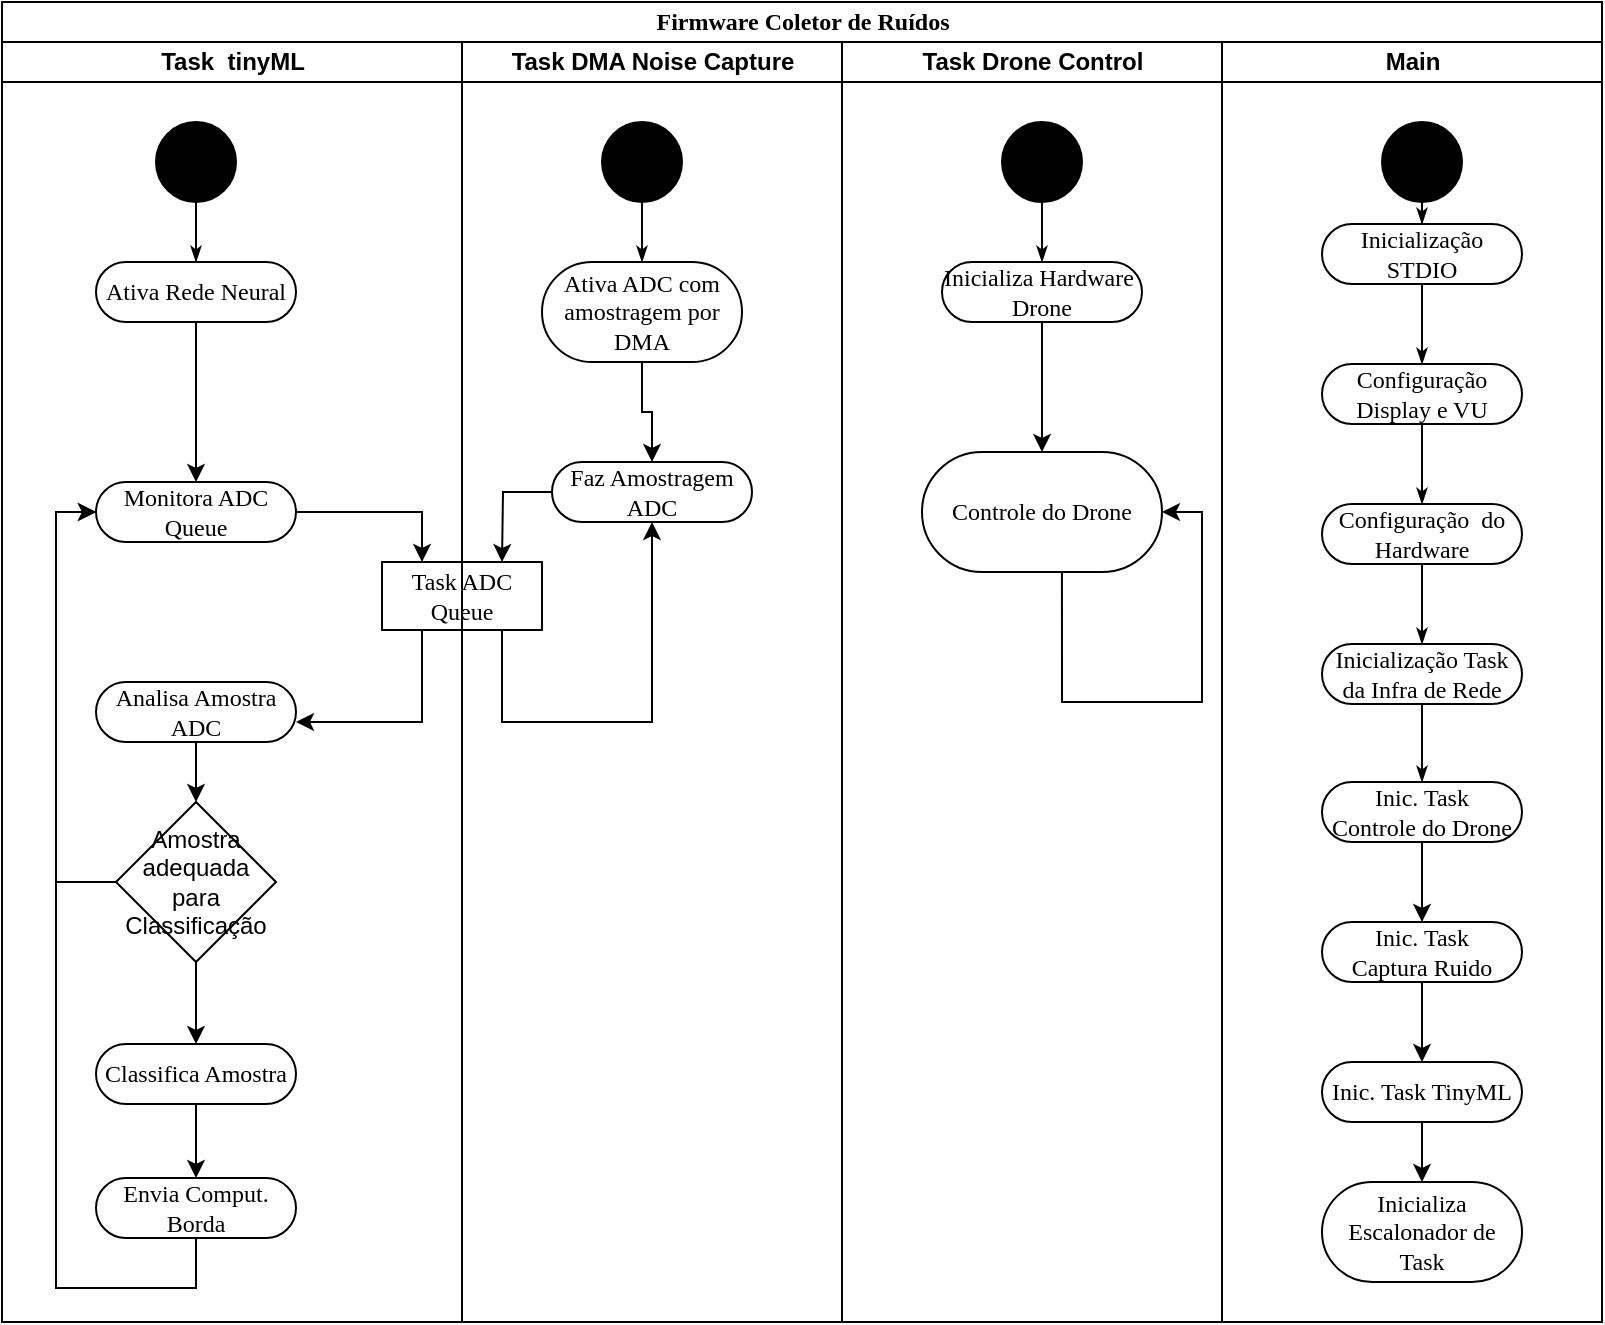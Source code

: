 <mxfile version="26.0.11">
  <diagram name="Page-1" id="0783ab3e-0a74-02c8-0abd-f7b4e66b4bec">
    <mxGraphModel dx="954" dy="583" grid="1" gridSize="10" guides="1" tooltips="1" connect="1" arrows="1" fold="1" page="1" pageScale="1" pageWidth="850" pageHeight="1100" background="none" math="0" shadow="0">
      <root>
        <mxCell id="0" />
        <mxCell id="1" parent="0" />
        <mxCell id="1c1d494c118603dd-1" value="Firmware Coletor de Ruídos" style="swimlane;html=1;childLayout=stackLayout;startSize=20;rounded=0;shadow=0;comic=0;labelBackgroundColor=none;strokeWidth=1;fontFamily=Verdana;fontSize=12;align=center;" parent="1" vertex="1">
          <mxGeometry x="40" y="20" width="800" height="660" as="geometry" />
        </mxCell>
        <mxCell id="1c1d494c118603dd-2" value="Task&amp;nbsp; tinyML" style="swimlane;html=1;startSize=20;" parent="1c1d494c118603dd-1" vertex="1">
          <mxGeometry y="20" width="230" height="640" as="geometry" />
        </mxCell>
        <mxCell id="1c1d494c118603dd-10" value="Task ADC Queue" style="rounded=0;whiteSpace=wrap;html=1;shadow=0;comic=0;labelBackgroundColor=none;strokeWidth=1;fontFamily=Verdana;fontSize=12;align=center;arcSize=50;" parent="1c1d494c118603dd-2" vertex="1">
          <mxGeometry x="190" y="260" width="80" height="34" as="geometry" />
        </mxCell>
        <mxCell id="FNvAEwD4z1GuorjDp7r2-37" style="edgeStyle=orthogonalEdgeStyle;rounded=0;html=1;labelBackgroundColor=none;startArrow=none;startFill=0;startSize=5;endArrow=classicThin;endFill=1;endSize=5;jettySize=auto;orthogonalLoop=1;strokeWidth=1;fontFamily=Verdana;fontSize=12" parent="1c1d494c118603dd-2" source="FNvAEwD4z1GuorjDp7r2-38" target="FNvAEwD4z1GuorjDp7r2-39" edge="1">
          <mxGeometry relative="1" as="geometry" />
        </mxCell>
        <mxCell id="FNvAEwD4z1GuorjDp7r2-38" value="" style="ellipse;whiteSpace=wrap;html=1;rounded=0;shadow=0;comic=0;labelBackgroundColor=none;strokeWidth=1;fillColor=#000000;fontFamily=Verdana;fontSize=12;align=center;" parent="1c1d494c118603dd-2" vertex="1">
          <mxGeometry x="77" y="40" width="40" height="40" as="geometry" />
        </mxCell>
        <mxCell id="FNvAEwD4z1GuorjDp7r2-55" value="" style="edgeStyle=orthogonalEdgeStyle;rounded=0;orthogonalLoop=1;jettySize=auto;html=1;" parent="1c1d494c118603dd-2" source="FNvAEwD4z1GuorjDp7r2-39" target="FNvAEwD4z1GuorjDp7r2-54" edge="1">
          <mxGeometry relative="1" as="geometry" />
        </mxCell>
        <mxCell id="FNvAEwD4z1GuorjDp7r2-39" value="Ativa Rede Neural" style="rounded=1;whiteSpace=wrap;html=1;shadow=0;comic=0;labelBackgroundColor=none;strokeWidth=1;fontFamily=Verdana;fontSize=12;align=center;arcSize=50;" parent="1c1d494c118603dd-2" vertex="1">
          <mxGeometry x="47" y="110" width="100" height="30" as="geometry" />
        </mxCell>
        <mxCell id="FNvAEwD4z1GuorjDp7r2-56" style="edgeStyle=orthogonalEdgeStyle;rounded=0;orthogonalLoop=1;jettySize=auto;html=1;exitX=1;exitY=0.5;exitDx=0;exitDy=0;" parent="1c1d494c118603dd-2" source="FNvAEwD4z1GuorjDp7r2-54" target="1c1d494c118603dd-10" edge="1">
          <mxGeometry relative="1" as="geometry">
            <Array as="points">
              <mxPoint x="210" y="235" />
            </Array>
          </mxGeometry>
        </mxCell>
        <mxCell id="FNvAEwD4z1GuorjDp7r2-54" value="Monitora ADC Queue" style="rounded=1;whiteSpace=wrap;html=1;shadow=0;comic=0;labelBackgroundColor=none;strokeWidth=1;fontFamily=Verdana;fontSize=12;align=center;arcSize=50;" parent="1c1d494c118603dd-2" vertex="1">
          <mxGeometry x="47" y="220" width="100" height="30" as="geometry" />
        </mxCell>
        <mxCell id="FNvAEwD4z1GuorjDp7r2-58" style="edgeStyle=orthogonalEdgeStyle;rounded=0;orthogonalLoop=1;jettySize=auto;html=1;" parent="1c1d494c118603dd-2" source="1c1d494c118603dd-10" target="FNvAEwD4z1GuorjDp7r2-59" edge="1">
          <mxGeometry relative="1" as="geometry">
            <mxPoint x="92" y="270" as="sourcePoint" />
            <Array as="points">
              <mxPoint x="210" y="340" />
            </Array>
          </mxGeometry>
        </mxCell>
        <mxCell id="FNvAEwD4z1GuorjDp7r2-60" style="edgeStyle=orthogonalEdgeStyle;rounded=0;orthogonalLoop=1;jettySize=auto;html=1;exitX=0;exitY=0.5;exitDx=0;exitDy=0;entryX=0;entryY=0.5;entryDx=0;entryDy=0;" parent="1c1d494c118603dd-2" source="9UJLaSsOPv26dc6k24Kl-1" target="FNvAEwD4z1GuorjDp7r2-54" edge="1">
          <mxGeometry relative="1" as="geometry" />
        </mxCell>
        <mxCell id="FNvAEwD4z1GuorjDp7r2-73" value="" style="edgeStyle=orthogonalEdgeStyle;rounded=0;orthogonalLoop=1;jettySize=auto;html=1;entryX=0.5;entryY=0;entryDx=0;entryDy=0;" parent="1c1d494c118603dd-2" source="FNvAEwD4z1GuorjDp7r2-59" target="9UJLaSsOPv26dc6k24Kl-1" edge="1">
          <mxGeometry relative="1" as="geometry">
            <mxPoint x="100" y="400" as="targetPoint" />
          </mxGeometry>
        </mxCell>
        <mxCell id="FNvAEwD4z1GuorjDp7r2-59" value="Analisa Amostra ADC" style="rounded=1;whiteSpace=wrap;html=1;shadow=0;comic=0;labelBackgroundColor=none;strokeWidth=1;fontFamily=Verdana;fontSize=12;align=center;arcSize=50;" parent="1c1d494c118603dd-2" vertex="1">
          <mxGeometry x="47" y="320" width="100" height="30" as="geometry" />
        </mxCell>
        <mxCell id="FNvAEwD4z1GuorjDp7r2-75" value="" style="edgeStyle=orthogonalEdgeStyle;rounded=0;orthogonalLoop=1;jettySize=auto;html=1;" parent="1c1d494c118603dd-2" source="FNvAEwD4z1GuorjDp7r2-72" target="FNvAEwD4z1GuorjDp7r2-74" edge="1">
          <mxGeometry relative="1" as="geometry" />
        </mxCell>
        <mxCell id="FNvAEwD4z1GuorjDp7r2-72" value="Classifica Amostra" style="rounded=1;whiteSpace=wrap;html=1;shadow=0;comic=0;labelBackgroundColor=none;strokeWidth=1;fontFamily=Verdana;fontSize=12;align=center;arcSize=50;" parent="1c1d494c118603dd-2" vertex="1">
          <mxGeometry x="47" y="501" width="100" height="30" as="geometry" />
        </mxCell>
        <mxCell id="FNvAEwD4z1GuorjDp7r2-76" style="edgeStyle=orthogonalEdgeStyle;rounded=0;orthogonalLoop=1;jettySize=auto;html=1;entryX=0;entryY=0.5;entryDx=0;entryDy=0;" parent="1c1d494c118603dd-2" source="FNvAEwD4z1GuorjDp7r2-74" target="FNvAEwD4z1GuorjDp7r2-54" edge="1">
          <mxGeometry relative="1" as="geometry">
            <Array as="points">
              <mxPoint x="27" y="623" />
              <mxPoint x="27" y="235" />
            </Array>
          </mxGeometry>
        </mxCell>
        <mxCell id="FNvAEwD4z1GuorjDp7r2-74" value="Envia Comput. Borda" style="rounded=1;whiteSpace=wrap;html=1;shadow=0;comic=0;labelBackgroundColor=none;strokeWidth=1;fontFamily=Verdana;fontSize=12;align=center;arcSize=50;" parent="1c1d494c118603dd-2" vertex="1">
          <mxGeometry x="47" y="568" width="100" height="30" as="geometry" />
        </mxCell>
        <mxCell id="9UJLaSsOPv26dc6k24Kl-6" value="" style="edgeStyle=orthogonalEdgeStyle;rounded=0;orthogonalLoop=1;jettySize=auto;html=1;entryX=0.5;entryY=0;entryDx=0;entryDy=0;" edge="1" parent="1c1d494c118603dd-2" source="9UJLaSsOPv26dc6k24Kl-1" target="FNvAEwD4z1GuorjDp7r2-72">
          <mxGeometry relative="1" as="geometry">
            <mxPoint x="97" y="490" as="targetPoint" />
            <Array as="points" />
          </mxGeometry>
        </mxCell>
        <mxCell id="9UJLaSsOPv26dc6k24Kl-1" value="Amostra adequada para Classificação" style="rhombus;whiteSpace=wrap;html=1;" vertex="1" parent="1c1d494c118603dd-2">
          <mxGeometry x="57" y="380" width="80" height="80" as="geometry" />
        </mxCell>
        <mxCell id="1c1d494c118603dd-3" value="Task DMA Noise Capture" style="swimlane;html=1;startSize=20;" parent="1c1d494c118603dd-1" vertex="1">
          <mxGeometry x="230" y="20" width="190" height="640" as="geometry" />
        </mxCell>
        <mxCell id="FNvAEwD4z1GuorjDp7r2-32" style="edgeStyle=orthogonalEdgeStyle;rounded=0;html=1;labelBackgroundColor=none;startArrow=none;startFill=0;startSize=5;endArrow=classicThin;endFill=1;endSize=5;jettySize=auto;orthogonalLoop=1;strokeWidth=1;fontFamily=Verdana;fontSize=12" parent="1c1d494c118603dd-3" source="FNvAEwD4z1GuorjDp7r2-33" target="FNvAEwD4z1GuorjDp7r2-34" edge="1">
          <mxGeometry relative="1" as="geometry" />
        </mxCell>
        <mxCell id="FNvAEwD4z1GuorjDp7r2-33" value="" style="ellipse;whiteSpace=wrap;html=1;rounded=0;shadow=0;comic=0;labelBackgroundColor=none;strokeWidth=1;fillColor=#000000;fontFamily=Verdana;fontSize=12;align=center;" parent="1c1d494c118603dd-3" vertex="1">
          <mxGeometry x="70" y="40" width="40" height="40" as="geometry" />
        </mxCell>
        <mxCell id="FNvAEwD4z1GuorjDp7r2-51" style="edgeStyle=orthogonalEdgeStyle;rounded=0;orthogonalLoop=1;jettySize=auto;html=1;exitX=0.5;exitY=1;exitDx=0;exitDy=0;" parent="1c1d494c118603dd-3" source="FNvAEwD4z1GuorjDp7r2-34" target="FNvAEwD4z1GuorjDp7r2-41" edge="1">
          <mxGeometry relative="1" as="geometry" />
        </mxCell>
        <mxCell id="FNvAEwD4z1GuorjDp7r2-34" value="Ativa ADC com amostragem por DMA" style="rounded=1;whiteSpace=wrap;html=1;shadow=0;comic=0;labelBackgroundColor=none;strokeWidth=1;fontFamily=Verdana;fontSize=12;align=center;arcSize=50;" parent="1c1d494c118603dd-3" vertex="1">
          <mxGeometry x="40" y="110" width="100" height="50" as="geometry" />
        </mxCell>
        <mxCell id="FNvAEwD4z1GuorjDp7r2-41" value="Faz Amostragem ADC" style="rounded=1;whiteSpace=wrap;html=1;shadow=0;comic=0;labelBackgroundColor=none;strokeWidth=1;fontFamily=Verdana;fontSize=12;align=center;arcSize=50;" parent="1c1d494c118603dd-3" vertex="1">
          <mxGeometry x="45" y="210" width="100" height="30" as="geometry" />
        </mxCell>
        <mxCell id="1c1d494c118603dd-36" style="edgeStyle=none;rounded=0;html=1;labelBackgroundColor=none;startArrow=none;startFill=0;startSize=5;endArrow=classicThin;endFill=1;endSize=5;jettySize=auto;orthogonalLoop=1;strokeWidth=1;fontFamily=Verdana;fontSize=12" parent="1c1d494c118603dd-1" edge="1">
          <mxGeometry relative="1" as="geometry">
            <mxPoint x="157.5" y="385" as="sourcePoint" />
            <mxPoint x="157.5" y="385" as="targetPoint" />
          </mxGeometry>
        </mxCell>
        <mxCell id="1c1d494c118603dd-42" style="edgeStyle=none;rounded=0;html=1;labelBackgroundColor=none;startArrow=none;startFill=0;startSize=5;endArrow=classicThin;endFill=1;endSize=5;jettySize=auto;orthogonalLoop=1;strokeWidth=1;fontFamily=Verdana;fontSize=12" parent="1c1d494c118603dd-1" edge="1">
          <mxGeometry relative="1" as="geometry">
            <mxPoint x="392.5" y="630" as="sourcePoint" />
            <mxPoint x="392.5" y="630" as="targetPoint" />
          </mxGeometry>
        </mxCell>
        <mxCell id="1c1d494c118603dd-4" value="Task Drone Control" style="swimlane;html=1;startSize=20;" parent="1c1d494c118603dd-1" vertex="1">
          <mxGeometry x="420" y="20" width="190" height="640" as="geometry" />
        </mxCell>
        <mxCell id="1c1d494c118603dd-27" style="edgeStyle=orthogonalEdgeStyle;rounded=0;html=1;labelBackgroundColor=none;startArrow=none;startFill=0;startSize=5;endArrow=classicThin;endFill=1;endSize=5;jettySize=auto;orthogonalLoop=1;strokeWidth=1;fontFamily=Verdana;fontSize=12" parent="1c1d494c118603dd-4" source="60571a20871a0731-4" target="60571a20871a0731-8" edge="1">
          <mxGeometry relative="1" as="geometry" />
        </mxCell>
        <mxCell id="60571a20871a0731-4" value="" style="ellipse;whiteSpace=wrap;html=1;rounded=0;shadow=0;comic=0;labelBackgroundColor=none;strokeWidth=1;fillColor=#000000;fontFamily=Verdana;fontSize=12;align=center;" parent="1c1d494c118603dd-4" vertex="1">
          <mxGeometry x="80" y="40" width="40" height="40" as="geometry" />
        </mxCell>
        <mxCell id="FNvAEwD4z1GuorjDp7r2-66" value="" style="edgeStyle=orthogonalEdgeStyle;rounded=0;orthogonalLoop=1;jettySize=auto;html=1;" parent="1c1d494c118603dd-4" source="60571a20871a0731-8" target="FNvAEwD4z1GuorjDp7r2-65" edge="1">
          <mxGeometry relative="1" as="geometry" />
        </mxCell>
        <mxCell id="60571a20871a0731-8" value="Inicializa Hardware&amp;nbsp;&lt;br&gt;Drone" style="rounded=1;whiteSpace=wrap;html=1;shadow=0;comic=0;labelBackgroundColor=none;strokeWidth=1;fontFamily=Verdana;fontSize=12;align=center;arcSize=50;" parent="1c1d494c118603dd-4" vertex="1">
          <mxGeometry x="50" y="110" width="100" height="30" as="geometry" />
        </mxCell>
        <mxCell id="FNvAEwD4z1GuorjDp7r2-67" style="edgeStyle=orthogonalEdgeStyle;rounded=0;orthogonalLoop=1;jettySize=auto;html=1;exitX=0.583;exitY=0.917;exitDx=0;exitDy=0;exitPerimeter=0;" parent="1c1d494c118603dd-4" source="FNvAEwD4z1GuorjDp7r2-65" target="FNvAEwD4z1GuorjDp7r2-65" edge="1">
          <mxGeometry relative="1" as="geometry">
            <mxPoint x="130" y="300" as="targetPoint" />
            <Array as="points">
              <mxPoint x="110" y="330" />
              <mxPoint x="180" y="330" />
              <mxPoint x="180" y="235" />
            </Array>
          </mxGeometry>
        </mxCell>
        <mxCell id="FNvAEwD4z1GuorjDp7r2-65" value="Controle do Drone" style="whiteSpace=wrap;html=1;fontFamily=Verdana;rounded=1;shadow=0;comic=0;labelBackgroundColor=none;strokeWidth=1;arcSize=50;" parent="1c1d494c118603dd-4" vertex="1">
          <mxGeometry x="40" y="205" width="120" height="60" as="geometry" />
        </mxCell>
        <mxCell id="FNvAEwD4z1GuorjDp7r2-1" value="Main" style="swimlane;html=1;startSize=20;" parent="1c1d494c118603dd-1" vertex="1">
          <mxGeometry x="610" y="20" width="190" height="640" as="geometry" />
        </mxCell>
        <mxCell id="FNvAEwD4z1GuorjDp7r2-2" style="edgeStyle=orthogonalEdgeStyle;rounded=0;html=1;labelBackgroundColor=none;startArrow=none;startFill=0;startSize=5;endArrow=classicThin;endFill=1;endSize=5;jettySize=auto;orthogonalLoop=1;strokeWidth=1;fontFamily=Verdana;fontSize=12" parent="FNvAEwD4z1GuorjDp7r2-1" source="FNvAEwD4z1GuorjDp7r2-3" target="FNvAEwD4z1GuorjDp7r2-4" edge="1">
          <mxGeometry relative="1" as="geometry" />
        </mxCell>
        <mxCell id="FNvAEwD4z1GuorjDp7r2-3" value="" style="ellipse;whiteSpace=wrap;html=1;rounded=0;shadow=0;comic=0;labelBackgroundColor=none;strokeWidth=1;fillColor=#000000;fontFamily=Verdana;fontSize=12;align=center;" parent="FNvAEwD4z1GuorjDp7r2-1" vertex="1">
          <mxGeometry x="80" y="40" width="40" height="40" as="geometry" />
        </mxCell>
        <mxCell id="FNvAEwD4z1GuorjDp7r2-4" value="Inicialização STDIO" style="rounded=1;whiteSpace=wrap;html=1;shadow=0;comic=0;labelBackgroundColor=none;strokeWidth=1;fontFamily=Verdana;fontSize=12;align=center;arcSize=50;" parent="FNvAEwD4z1GuorjDp7r2-1" vertex="1">
          <mxGeometry x="50" y="91" width="100" height="30" as="geometry" />
        </mxCell>
        <mxCell id="FNvAEwD4z1GuorjDp7r2-5" style="rounded=0;html=1;labelBackgroundColor=none;startArrow=none;startFill=0;startSize=5;endArrow=classicThin;endFill=1;endSize=5;jettySize=auto;orthogonalLoop=1;strokeWidth=1;fontFamily=Verdana;fontSize=12;exitX=0.5;exitY=1;exitDx=0;exitDy=0;entryX=0.5;entryY=0;entryDx=0;entryDy=0;" parent="FNvAEwD4z1GuorjDp7r2-1" source="FNvAEwD4z1GuorjDp7r2-4" target="FNvAEwD4z1GuorjDp7r2-6" edge="1">
          <mxGeometry relative="1" as="geometry">
            <mxPoint x="56.944" y="268" as="targetPoint" />
          </mxGeometry>
        </mxCell>
        <mxCell id="FNvAEwD4z1GuorjDp7r2-6" value="Configuração Display e VU" style="rounded=1;whiteSpace=wrap;html=1;shadow=0;comic=0;labelBackgroundColor=none;strokeWidth=1;fontFamily=Verdana;fontSize=12;align=center;arcSize=50;" parent="FNvAEwD4z1GuorjDp7r2-1" vertex="1">
          <mxGeometry x="50" y="161" width="100" height="30" as="geometry" />
        </mxCell>
        <mxCell id="FNvAEwD4z1GuorjDp7r2-7" style="edgeStyle=none;rounded=0;html=1;labelBackgroundColor=none;startArrow=none;startFill=0;startSize=5;endArrow=classicThin;endFill=1;endSize=5;jettySize=auto;orthogonalLoop=1;strokeWidth=1;fontFamily=Verdana;fontSize=12;exitX=0.5;exitY=1;exitDx=0;exitDy=0;" parent="FNvAEwD4z1GuorjDp7r2-1" source="FNvAEwD4z1GuorjDp7r2-6" target="FNvAEwD4z1GuorjDp7r2-8" edge="1">
          <mxGeometry relative="1" as="geometry" />
        </mxCell>
        <mxCell id="FNvAEwD4z1GuorjDp7r2-8" value="Configuração&amp;nbsp; do Hardware" style="rounded=1;whiteSpace=wrap;html=1;shadow=0;comic=0;labelBackgroundColor=none;strokeWidth=1;fontFamily=Verdana;fontSize=12;align=center;arcSize=50;" parent="FNvAEwD4z1GuorjDp7r2-1" vertex="1">
          <mxGeometry x="50" y="231" width="100" height="30" as="geometry" />
        </mxCell>
        <mxCell id="FNvAEwD4z1GuorjDp7r2-31" value="Inicialização Task da Infra de Rede" style="rounded=1;whiteSpace=wrap;html=1;shadow=0;comic=0;labelBackgroundColor=none;strokeWidth=1;fontFamily=Verdana;fontSize=12;align=center;arcSize=50;" parent="FNvAEwD4z1GuorjDp7r2-1" vertex="1">
          <mxGeometry x="50" y="301" width="100" height="30" as="geometry" />
        </mxCell>
        <mxCell id="FNvAEwD4z1GuorjDp7r2-30" style="edgeStyle=none;rounded=0;html=1;labelBackgroundColor=none;startArrow=none;startFill=0;startSize=5;endArrow=classicThin;endFill=1;endSize=5;jettySize=auto;orthogonalLoop=1;strokeWidth=1;fontFamily=Verdana;fontSize=12;exitX=0.5;exitY=1;exitDx=0;exitDy=0;" parent="FNvAEwD4z1GuorjDp7r2-1" source="FNvAEwD4z1GuorjDp7r2-8" target="FNvAEwD4z1GuorjDp7r2-31" edge="1">
          <mxGeometry relative="1" as="geometry">
            <mxPoint x="110" y="238" as="sourcePoint" />
          </mxGeometry>
        </mxCell>
        <mxCell id="FNvAEwD4z1GuorjDp7r2-62" style="edgeStyle=none;rounded=0;html=1;labelBackgroundColor=none;startArrow=none;startFill=0;startSize=5;endArrow=classicThin;endFill=1;endSize=5;jettySize=auto;orthogonalLoop=1;strokeWidth=1;fontFamily=Verdana;fontSize=12;exitX=0.5;exitY=1;exitDx=0;exitDy=0;" parent="FNvAEwD4z1GuorjDp7r2-1" source="FNvAEwD4z1GuorjDp7r2-31" target="FNvAEwD4z1GuorjDp7r2-61" edge="1">
          <mxGeometry relative="1" as="geometry">
            <mxPoint x="107" y="250" as="sourcePoint" />
          </mxGeometry>
        </mxCell>
        <mxCell id="FNvAEwD4z1GuorjDp7r2-69" value="" style="edgeStyle=orthogonalEdgeStyle;rounded=0;orthogonalLoop=1;jettySize=auto;html=1;" parent="FNvAEwD4z1GuorjDp7r2-1" source="FNvAEwD4z1GuorjDp7r2-61" target="FNvAEwD4z1GuorjDp7r2-68" edge="1">
          <mxGeometry relative="1" as="geometry" />
        </mxCell>
        <mxCell id="FNvAEwD4z1GuorjDp7r2-61" value="Inic. Task&lt;br&gt;Controle do Drone" style="rounded=1;whiteSpace=wrap;html=1;shadow=0;comic=0;labelBackgroundColor=none;strokeWidth=1;fontFamily=Verdana;fontSize=12;align=center;arcSize=50;" parent="FNvAEwD4z1GuorjDp7r2-1" vertex="1">
          <mxGeometry x="50" y="370" width="100" height="30" as="geometry" />
        </mxCell>
        <mxCell id="FNvAEwD4z1GuorjDp7r2-71" value="" style="edgeStyle=orthogonalEdgeStyle;rounded=0;orthogonalLoop=1;jettySize=auto;html=1;" parent="FNvAEwD4z1GuorjDp7r2-1" source="FNvAEwD4z1GuorjDp7r2-68" target="FNvAEwD4z1GuorjDp7r2-70" edge="1">
          <mxGeometry relative="1" as="geometry" />
        </mxCell>
        <mxCell id="FNvAEwD4z1GuorjDp7r2-68" value="Inic. Task&lt;br&gt;Captura Ruido" style="rounded=1;whiteSpace=wrap;html=1;shadow=0;comic=0;labelBackgroundColor=none;strokeWidth=1;fontFamily=Verdana;fontSize=12;align=center;arcSize=50;" parent="FNvAEwD4z1GuorjDp7r2-1" vertex="1">
          <mxGeometry x="50" y="440" width="100" height="30" as="geometry" />
        </mxCell>
        <mxCell id="FNvAEwD4z1GuorjDp7r2-79" value="" style="edgeStyle=orthogonalEdgeStyle;rounded=0;orthogonalLoop=1;jettySize=auto;html=1;" parent="FNvAEwD4z1GuorjDp7r2-1" source="FNvAEwD4z1GuorjDp7r2-70" target="FNvAEwD4z1GuorjDp7r2-78" edge="1">
          <mxGeometry relative="1" as="geometry" />
        </mxCell>
        <mxCell id="FNvAEwD4z1GuorjDp7r2-70" value="Inic. Task TinyML" style="rounded=1;whiteSpace=wrap;html=1;shadow=0;comic=0;labelBackgroundColor=none;strokeWidth=1;fontFamily=Verdana;fontSize=12;align=center;arcSize=50;" parent="FNvAEwD4z1GuorjDp7r2-1" vertex="1">
          <mxGeometry x="50" y="510" width="100" height="30" as="geometry" />
        </mxCell>
        <mxCell id="FNvAEwD4z1GuorjDp7r2-78" value="Inicializa Escalonador de Task" style="rounded=1;whiteSpace=wrap;html=1;shadow=0;comic=0;labelBackgroundColor=none;strokeWidth=1;fontFamily=Verdana;fontSize=12;align=center;arcSize=50;" parent="FNvAEwD4z1GuorjDp7r2-1" vertex="1">
          <mxGeometry x="50" y="570" width="100" height="50" as="geometry" />
        </mxCell>
        <mxCell id="FNvAEwD4z1GuorjDp7r2-49" style="edgeStyle=orthogonalEdgeStyle;rounded=0;orthogonalLoop=1;jettySize=auto;html=1;" parent="1c1d494c118603dd-1" source="FNvAEwD4z1GuorjDp7r2-41" edge="1">
          <mxGeometry relative="1" as="geometry">
            <mxPoint x="250" y="280" as="targetPoint" />
          </mxGeometry>
        </mxCell>
        <mxCell id="FNvAEwD4z1GuorjDp7r2-77" style="edgeStyle=orthogonalEdgeStyle;rounded=0;orthogonalLoop=1;jettySize=auto;html=1;entryX=0.5;entryY=1;entryDx=0;entryDy=0;" parent="1c1d494c118603dd-1" source="1c1d494c118603dd-10" target="FNvAEwD4z1GuorjDp7r2-41" edge="1">
          <mxGeometry relative="1" as="geometry">
            <Array as="points">
              <mxPoint x="250" y="360" />
              <mxPoint x="325" y="360" />
            </Array>
          </mxGeometry>
        </mxCell>
      </root>
    </mxGraphModel>
  </diagram>
</mxfile>
